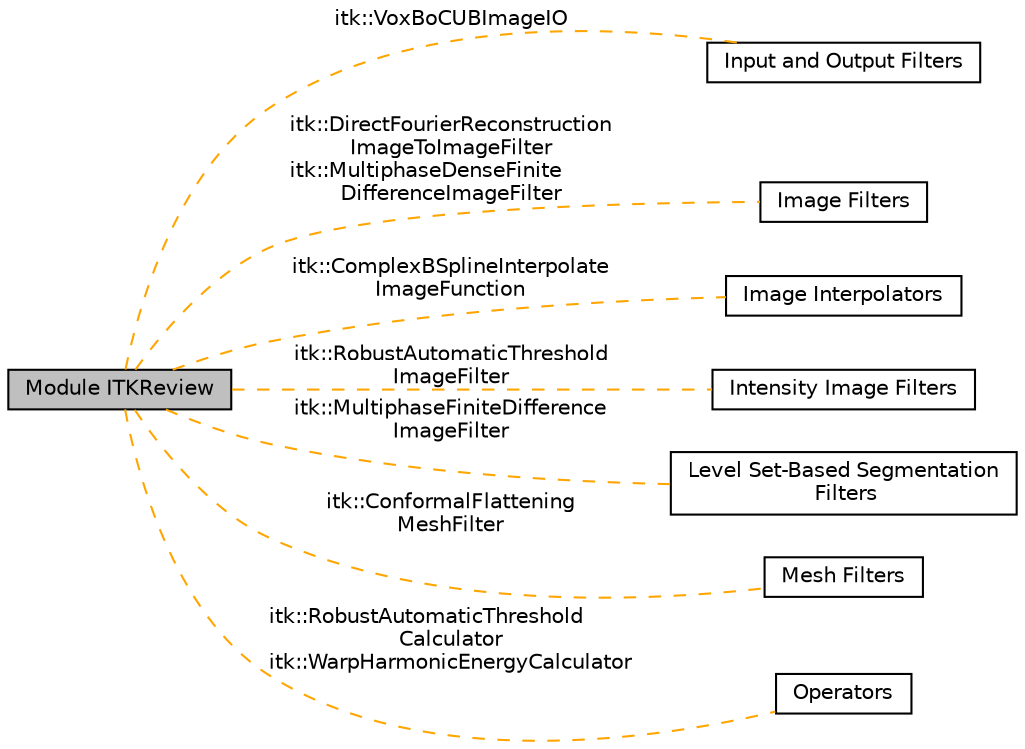 digraph "Module ITKReview"
{
  edge [fontname="Helvetica",fontsize="10",labelfontname="Helvetica",labelfontsize="10"];
  node [fontname="Helvetica",fontsize="10",shape=box];
  rankdir=LR;
  Node8 [label="Input and Output Filters",height=0.2,width=0.4,color="black", fillcolor="white", style="filled",URL="$group__IOFilters.html",tooltip=" "];
  Node1 [label="Module ITKReview",height=0.2,width=0.4,color="black", fillcolor="grey75", style="filled", fontcolor="black",tooltip=" "];
  Node4 [label="Image Filters",height=0.2,width=0.4,color="black", fillcolor="white", style="filled",URL="$group__ImageFilters.html",tooltip=" "];
  Node2 [label="Image Interpolators",height=0.2,width=0.4,color="black", fillcolor="white", style="filled",URL="$group__ImageInterpolators.html",tooltip=" "];
  Node7 [label="Intensity Image Filters",height=0.2,width=0.4,color="black", fillcolor="white", style="filled",URL="$group__IntensityImageFilters.html",tooltip=" "];
  Node5 [label="Level Set-Based Segmentation\l Filters",height=0.2,width=0.4,color="black", fillcolor="white", style="filled",URL="$group__LevelSetSegmentation.html",tooltip=" "];
  Node3 [label="Mesh Filters",height=0.2,width=0.4,color="black", fillcolor="white", style="filled",URL="$group__MeshFilters.html",tooltip=" "];
  Node6 [label="Operators",height=0.2,width=0.4,color="black", fillcolor="white", style="filled",URL="$group__Operators.html",tooltip=" "];
  Node1->Node2 [shape=plaintext, label="itk::ComplexBSplineInterpolate\lImageFunction", color="orange", dir="none", style="dashed"];
  Node1->Node3 [shape=plaintext, label="itk::ConformalFlattening\lMeshFilter", color="orange", dir="none", style="dashed"];
  Node1->Node4 [shape=plaintext, label="itk::DirectFourierReconstruction\lImageToImageFilter\nitk::MultiphaseDenseFinite\lDifferenceImageFilter", color="orange", dir="none", style="dashed"];
  Node1->Node5 [shape=plaintext, label="itk::MultiphaseFiniteDifference\lImageFilter", color="orange", dir="none", style="dashed"];
  Node1->Node6 [shape=plaintext, label="itk::RobustAutomaticThreshold\lCalculator\nitk::WarpHarmonicEnergyCalculator", color="orange", dir="none", style="dashed"];
  Node1->Node7 [shape=plaintext, label="itk::RobustAutomaticThreshold\lImageFilter", color="orange", dir="none", style="dashed"];
  Node1->Node8 [shape=plaintext, label="itk::VoxBoCUBImageIO", color="orange", dir="none", style="dashed"];
}
